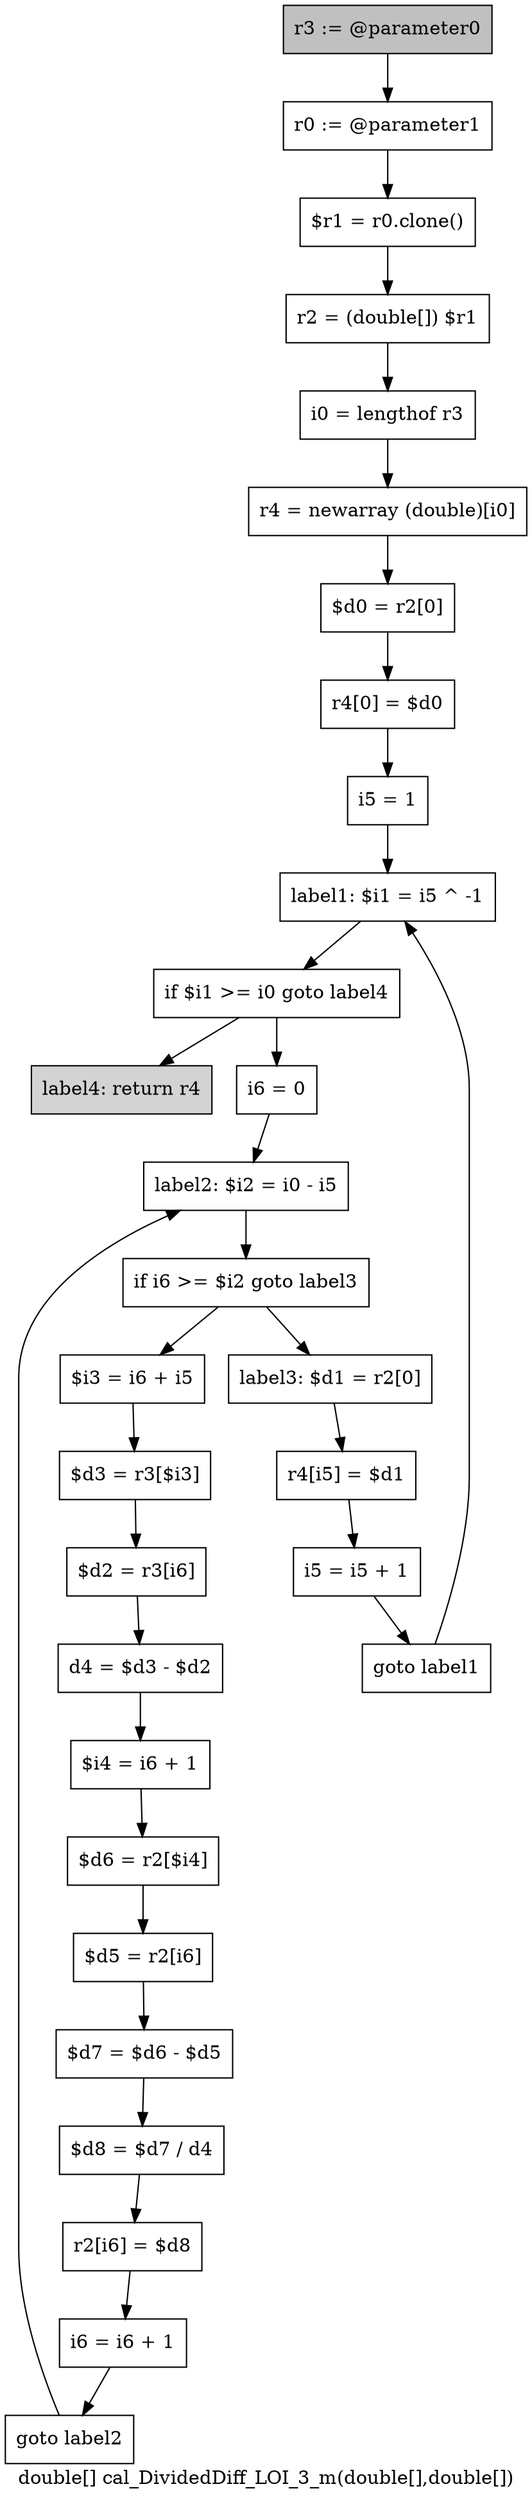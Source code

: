 digraph "double[] cal_DividedDiff_LOI_3_m(double[],double[])" {
    label="double[] cal_DividedDiff_LOI_3_m(double[],double[])";
    node [shape=box];
    "0" [style=filled,fillcolor=gray,label="r3 := @parameter0",];
    "1" [label="r0 := @parameter1",];
    "0"->"1";
    "2" [label="$r1 = r0.clone()",];
    "1"->"2";
    "3" [label="r2 = (double[]) $r1",];
    "2"->"3";
    "4" [label="i0 = lengthof r3",];
    "3"->"4";
    "5" [label="r4 = newarray (double)[i0]",];
    "4"->"5";
    "6" [label="$d0 = r2[0]",];
    "5"->"6";
    "7" [label="r4[0] = $d0",];
    "6"->"7";
    "8" [label="i5 = 1",];
    "7"->"8";
    "9" [label="label1: $i1 = i5 ^ -1",];
    "8"->"9";
    "10" [label="if $i1 >= i0 goto label4",];
    "9"->"10";
    "11" [label="i6 = 0",];
    "10"->"11";
    "30" [style=filled,fillcolor=lightgray,label="label4: return r4",];
    "10"->"30";
    "12" [label="label2: $i2 = i0 - i5",];
    "11"->"12";
    "13" [label="if i6 >= $i2 goto label3",];
    "12"->"13";
    "14" [label="$i3 = i6 + i5",];
    "13"->"14";
    "26" [label="label3: $d1 = r2[0]",];
    "13"->"26";
    "15" [label="$d3 = r3[$i3]",];
    "14"->"15";
    "16" [label="$d2 = r3[i6]",];
    "15"->"16";
    "17" [label="d4 = $d3 - $d2",];
    "16"->"17";
    "18" [label="$i4 = i6 + 1",];
    "17"->"18";
    "19" [label="$d6 = r2[$i4]",];
    "18"->"19";
    "20" [label="$d5 = r2[i6]",];
    "19"->"20";
    "21" [label="$d7 = $d6 - $d5",];
    "20"->"21";
    "22" [label="$d8 = $d7 / d4",];
    "21"->"22";
    "23" [label="r2[i6] = $d8",];
    "22"->"23";
    "24" [label="i6 = i6 + 1",];
    "23"->"24";
    "25" [label="goto label2",];
    "24"->"25";
    "25"->"12";
    "27" [label="r4[i5] = $d1",];
    "26"->"27";
    "28" [label="i5 = i5 + 1",];
    "27"->"28";
    "29" [label="goto label1",];
    "28"->"29";
    "29"->"9";
}
